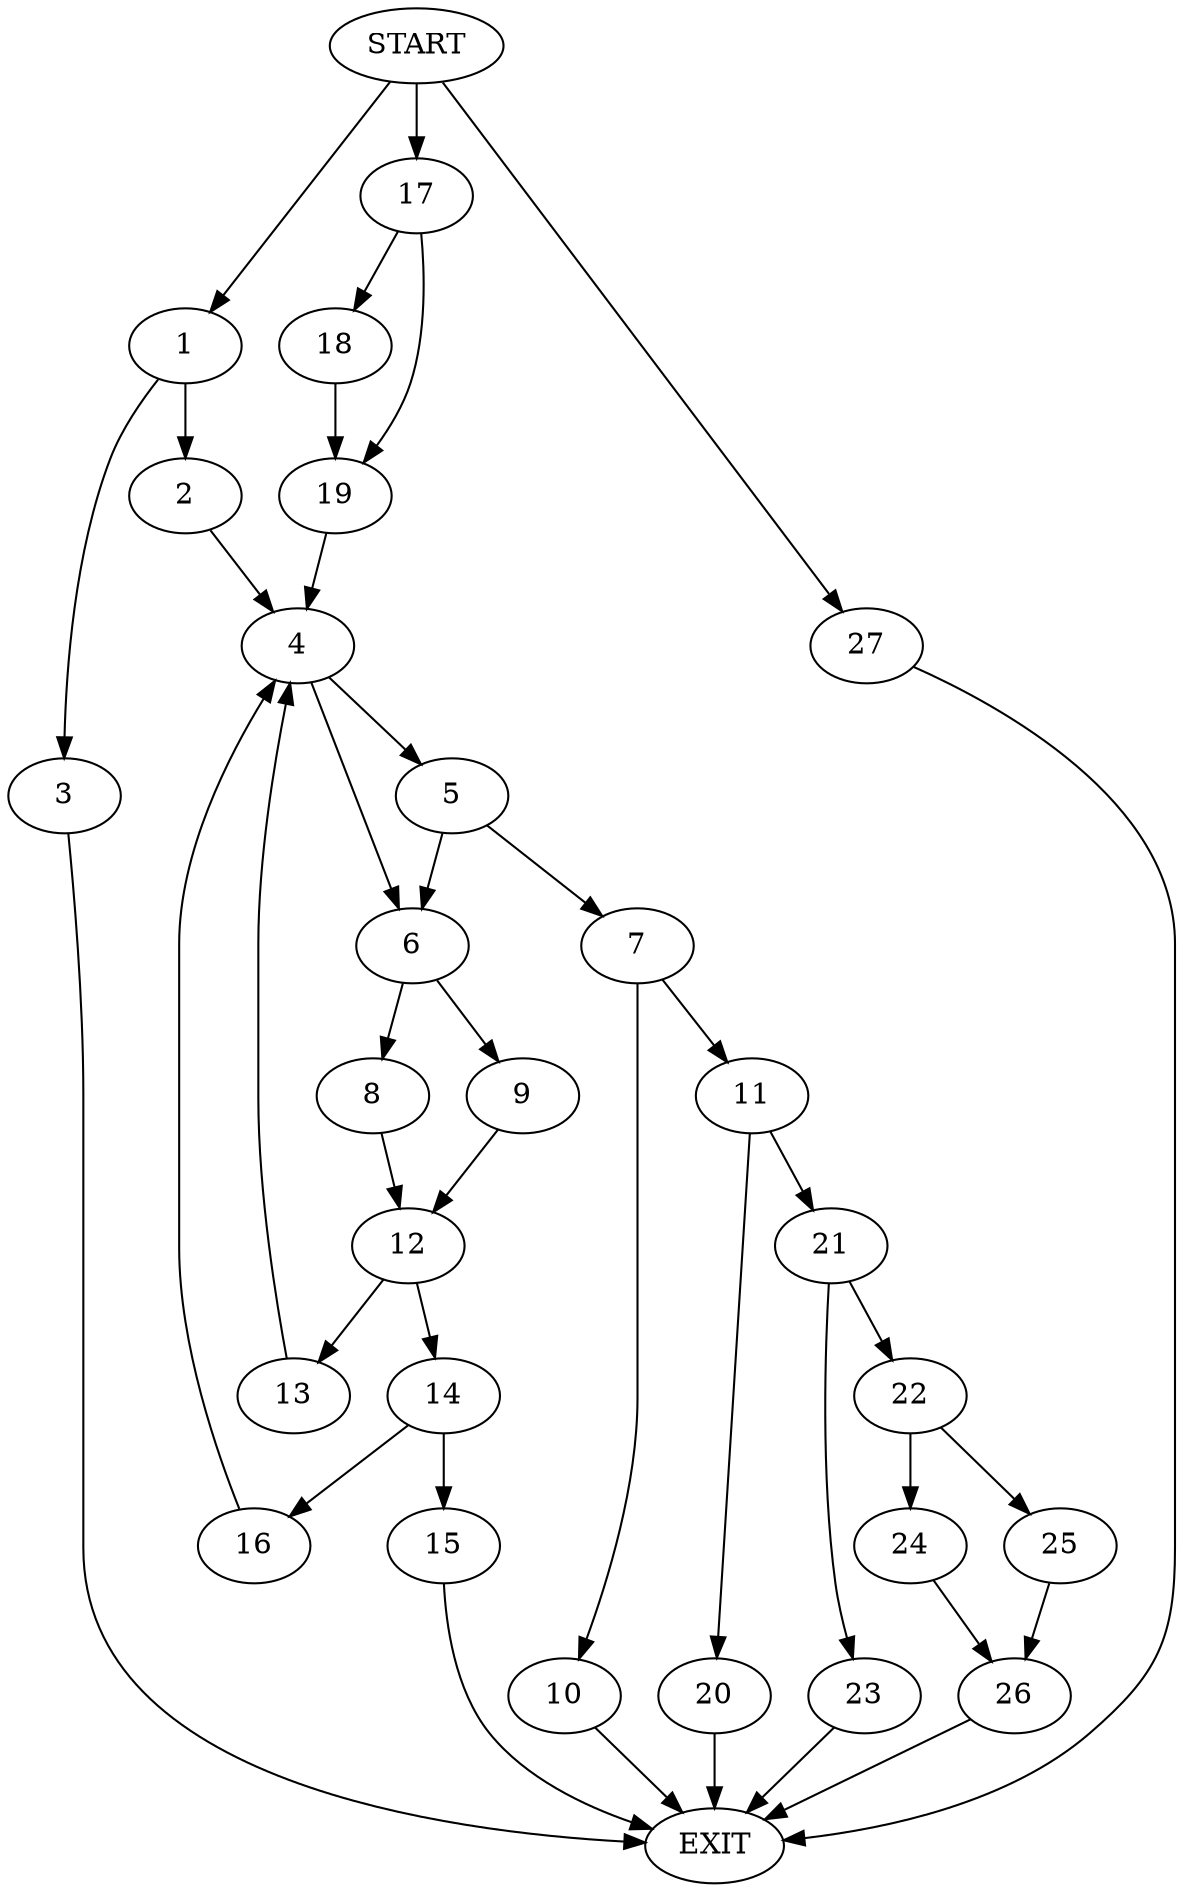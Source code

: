 digraph {
0 [label="START"]
28 [label="EXIT"]
0 -> 1
1 -> 2
1 -> 3
3 -> 28
2 -> 4
4 -> 5
4 -> 6
5 -> 7
5 -> 6
6 -> 8
6 -> 9
7 -> 10
7 -> 11
9 -> 12
8 -> 12
12 -> 13
12 -> 14
14 -> 15
14 -> 16
13 -> 4
16 -> 4
15 -> 28
0 -> 17
17 -> 18
17 -> 19
19 -> 4
18 -> 19
10 -> 28
11 -> 20
11 -> 21
21 -> 22
21 -> 23
20 -> 28
22 -> 24
22 -> 25
23 -> 28
24 -> 26
25 -> 26
26 -> 28
0 -> 27
27 -> 28
}
